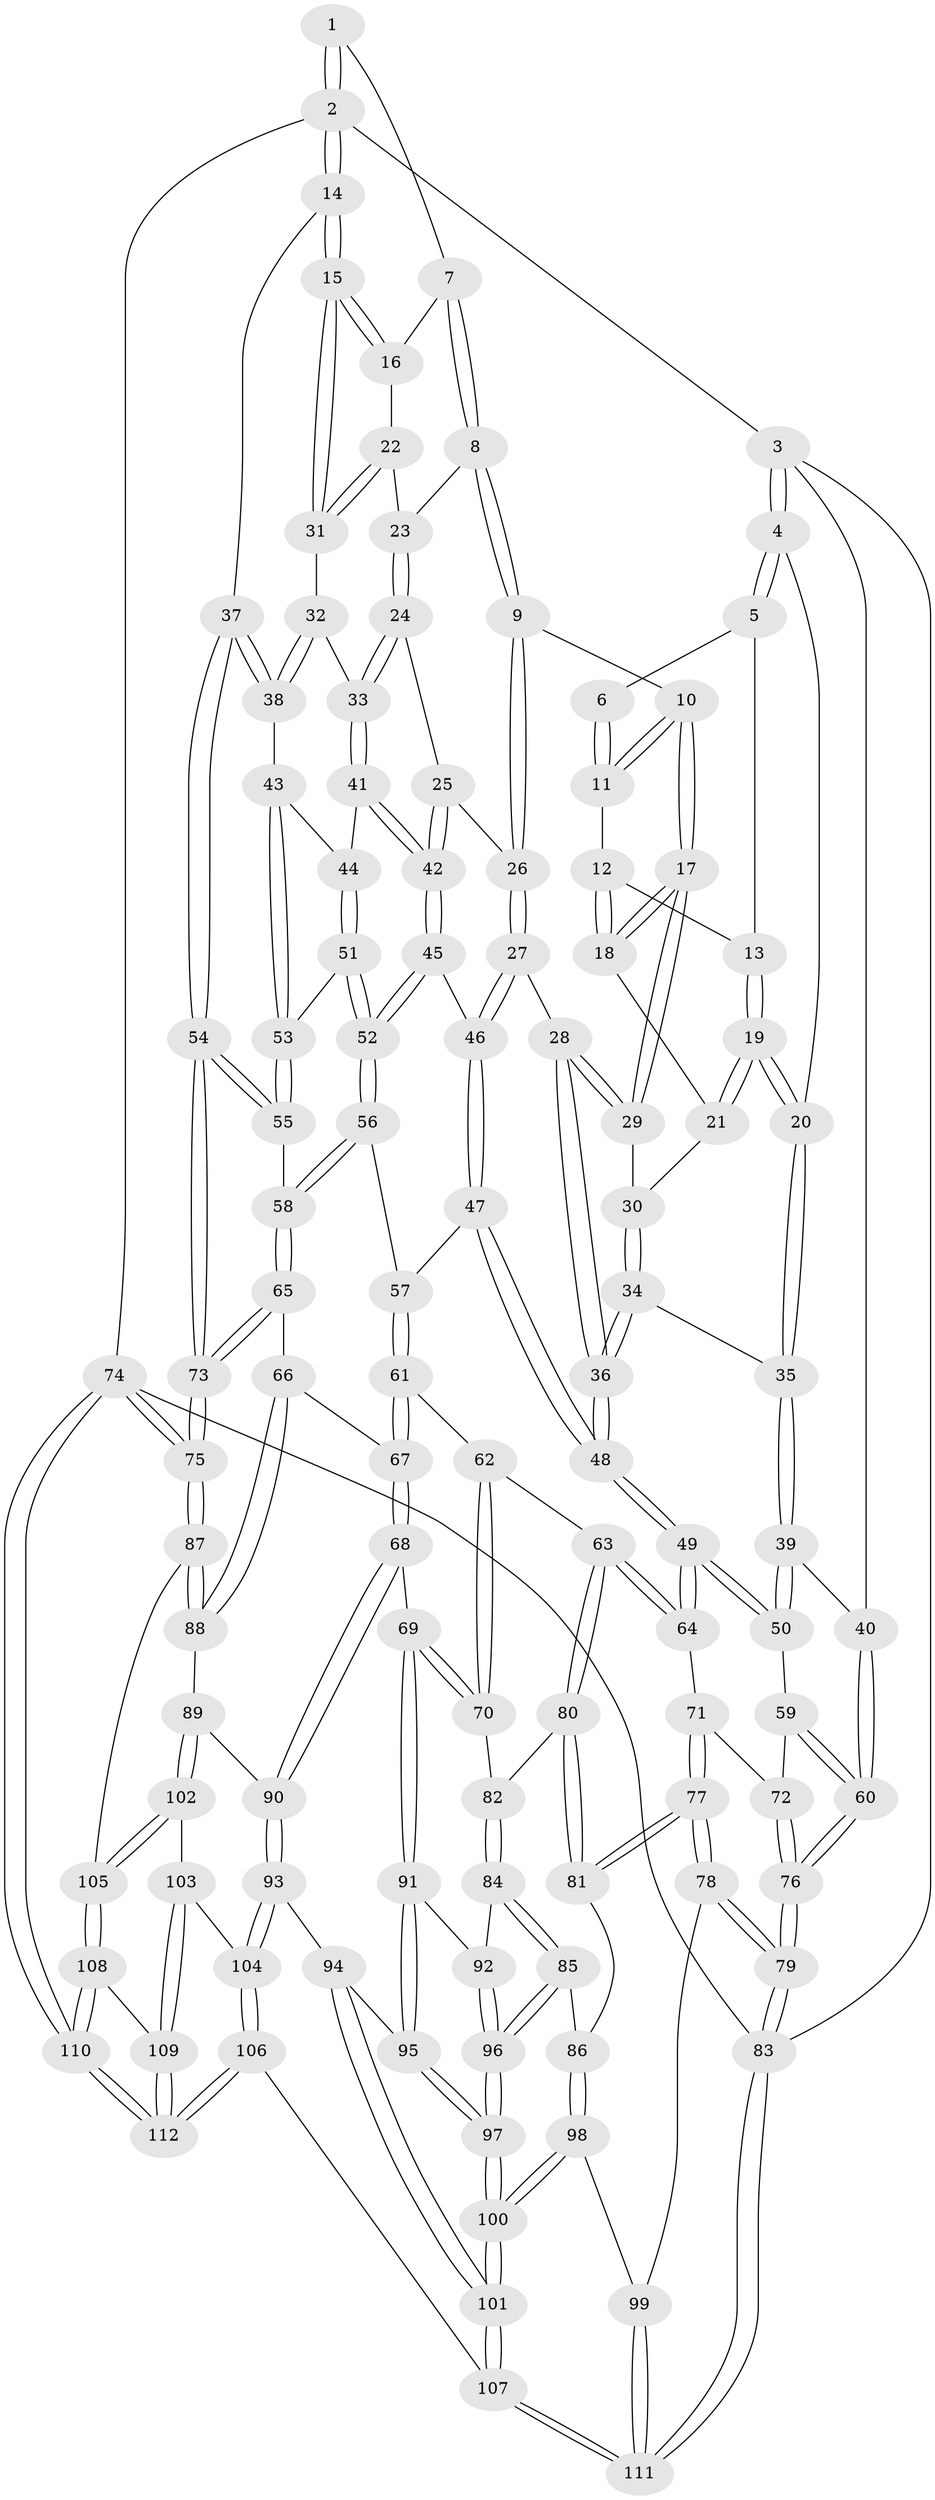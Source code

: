 // Generated by graph-tools (version 1.1) at 2025/38/03/09/25 02:38:35]
// undirected, 112 vertices, 277 edges
graph export_dot {
graph [start="1"]
  node [color=gray90,style=filled];
  1 [pos="+0.7268777450885808+0"];
  2 [pos="+1+0"];
  3 [pos="+0+0"];
  4 [pos="+0+0"];
  5 [pos="+0.21632898630296832+0"];
  6 [pos="+0.3593857719930494+0"];
  7 [pos="+0.7106091980889852+0"];
  8 [pos="+0.6476173705434982+0.07939703719184858"];
  9 [pos="+0.49461685785725246+0.09894247540396695"];
  10 [pos="+0.45740196940059874+0.06748136011823544"];
  11 [pos="+0.4149822246746971+0"];
  12 [pos="+0.3170891408304549+0.11451414939581456"];
  13 [pos="+0.23896110912631066+0.10088351833048328"];
  14 [pos="+1+0.22820248700674498"];
  15 [pos="+0.9828768062602368+0.18325695835545394"];
  16 [pos="+0.8180692191031577+0.10242887297971068"];
  17 [pos="+0.3740890544324248+0.1723695472544182"];
  18 [pos="+0.31694052309834814+0.134123378610923"];
  19 [pos="+0.21225101643993366+0.18012178727089811"];
  20 [pos="+0.18695604053948706+0.20323325951380938"];
  21 [pos="+0.28338937000885+0.17411680010687525"];
  22 [pos="+0.7257040095338266+0.1670670240898867"];
  23 [pos="+0.6575325276020193+0.11186926914795745"];
  24 [pos="+0.6181008087788206+0.2371652326865769"];
  25 [pos="+0.5595947689325447+0.2503674288119854"];
  26 [pos="+0.5151052295309186+0.24610520168268268"];
  27 [pos="+0.5041349044049485+0.25724756479128785"];
  28 [pos="+0.37284877545510287+0.23424589228829334"];
  29 [pos="+0.36243999574312946+0.21612678579471906"];
  30 [pos="+0.3482707386626706+0.21355843460371665"];
  31 [pos="+0.7398083013885334+0.218183135466654"];
  32 [pos="+0.7379640641275977+0.22137219850318543"];
  33 [pos="+0.6865095077867758+0.27000255111483934"];
  34 [pos="+0.21128401621797238+0.27501894868786575"];
  35 [pos="+0.16321867541879392+0.2513985711060137"];
  36 [pos="+0.31871053002093774+0.35712020351761503"];
  37 [pos="+1+0.3106462308026411"];
  38 [pos="+0.8375067804072484+0.3421726079380105"];
  39 [pos="+0.09643067132559478+0.279245451732973"];
  40 [pos="+0+0.1950952721430658"];
  41 [pos="+0.6966358894153523+0.30979136086039727"];
  42 [pos="+0.6276465964023868+0.3825916380645156"];
  43 [pos="+0.7794154767999719+0.3593538646948975"];
  44 [pos="+0.7621123976692057+0.35156340506239275"];
  45 [pos="+0.6176507384011722+0.41146281133130347"];
  46 [pos="+0.47031148141225326+0.38129148806640584"];
  47 [pos="+0.43474908276240243+0.41265653163828375"];
  48 [pos="+0.3623185689264415+0.4555137630391717"];
  49 [pos="+0.3580831045240354+0.4661430474747702"];
  50 [pos="+0.1433057201018804+0.46740870200550694"];
  51 [pos="+0.6570882018452747+0.42070047186376713"];
  52 [pos="+0.6217877856967368+0.419294281709117"];
  53 [pos="+0.749486432327782+0.44255024406088894"];
  54 [pos="+1+0.4543250654119077"];
  55 [pos="+0.7553986992728786+0.46899022881948965"];
  56 [pos="+0.6208066844508542+0.4880126014689812"];
  57 [pos="+0.5940123240148971+0.5171122202191977"];
  58 [pos="+0.7357738430538574+0.5346323554208307"];
  59 [pos="+0.1303083796869293+0.4843580832833613"];
  60 [pos="+0+0.5622114326352494"];
  61 [pos="+0.5933699714352434+0.518556801777584"];
  62 [pos="+0.5861267850566743+0.5222185802264501"];
  63 [pos="+0.40139037734964206+0.5900452210143455"];
  64 [pos="+0.36315523094900476+0.49246982418168145"];
  65 [pos="+0.7557088450747308+0.5870185064926259"];
  66 [pos="+0.7053756307170016+0.6784387783549386"];
  67 [pos="+0.6507532929935856+0.688320520800173"];
  68 [pos="+0.6352122086223154+0.6975165500539543"];
  69 [pos="+0.5269475913698888+0.7039523009847269"];
  70 [pos="+0.513840465094871+0.6971524655122747"];
  71 [pos="+0.1638262668563271+0.6298278397100097"];
  72 [pos="+0.16025360437104796+0.6255337837400502"];
  73 [pos="+1+0.5327667803683062"];
  74 [pos="+1+1"];
  75 [pos="+1+0.717731297643525"];
  76 [pos="+0+0.6341128799615251"];
  77 [pos="+0.20992367419019242+0.752854927192674"];
  78 [pos="+0.20140106720532064+0.7661262226072176"];
  79 [pos="+0+0.9348886812871866"];
  80 [pos="+0.4059309223104958+0.6433525281213383"];
  81 [pos="+0.31296692415461874+0.7120437405135546"];
  82 [pos="+0.4288784312386539+0.659618952519789"];
  83 [pos="+0+1"];
  84 [pos="+0.425342940004678+0.788970122226589"];
  85 [pos="+0.3899864211772062+0.8449413325942328"];
  86 [pos="+0.37955283755195035+0.8419538218386066"];
  87 [pos="+0.9052388912306271+0.8086902392951266"];
  88 [pos="+0.7966651802810998+0.7585444546621075"];
  89 [pos="+0.6978709781378262+0.8559055416589725"];
  90 [pos="+0.6398911666042305+0.7905198325504137"];
  91 [pos="+0.5206059394589224+0.7797471820101625"];
  92 [pos="+0.4508952038388099+0.8333196899821006"];
  93 [pos="+0.6023806506875746+0.8618735412332592"];
  94 [pos="+0.5738529536390797+0.8560016397131818"];
  95 [pos="+0.5290866120748032+0.8208220114174017"];
  96 [pos="+0.4366264331752066+0.8850726695481663"];
  97 [pos="+0.4581929355754731+0.9351604366267433"];
  98 [pos="+0.2948696253765276+0.898473963297705"];
  99 [pos="+0.2690574164590548+0.9008513218235128"];
  100 [pos="+0.459019459365633+0.949017676246885"];
  101 [pos="+0.47325496148022317+0.9812908296230651"];
  102 [pos="+0.6976726181329834+0.8714482238516945"];
  103 [pos="+0.6946111905816523+0.8860325948472896"];
  104 [pos="+0.6376600650096348+0.9330672457538763"];
  105 [pos="+0.8872665766565946+0.8397117648555367"];
  106 [pos="+0.5724233663729015+1"];
  107 [pos="+0.5314309571538711+1"];
  108 [pos="+0.8680625476298061+0.8785678997746749"];
  109 [pos="+0.8221537567735732+0.9440424086045031"];
  110 [pos="+1+1"];
  111 [pos="+0.18198746765373988+1"];
  112 [pos="+0.7328839435317499+1"];
  1 -- 2;
  1 -- 2;
  1 -- 7;
  2 -- 3;
  2 -- 14;
  2 -- 14;
  2 -- 74;
  3 -- 4;
  3 -- 4;
  3 -- 40;
  3 -- 83;
  4 -- 5;
  4 -- 5;
  4 -- 20;
  5 -- 6;
  5 -- 13;
  6 -- 11;
  6 -- 11;
  7 -- 8;
  7 -- 8;
  7 -- 16;
  8 -- 9;
  8 -- 9;
  8 -- 23;
  9 -- 10;
  9 -- 26;
  9 -- 26;
  10 -- 11;
  10 -- 11;
  10 -- 17;
  10 -- 17;
  11 -- 12;
  12 -- 13;
  12 -- 18;
  12 -- 18;
  13 -- 19;
  13 -- 19;
  14 -- 15;
  14 -- 15;
  14 -- 37;
  15 -- 16;
  15 -- 16;
  15 -- 31;
  15 -- 31;
  16 -- 22;
  17 -- 18;
  17 -- 18;
  17 -- 29;
  17 -- 29;
  18 -- 21;
  19 -- 20;
  19 -- 20;
  19 -- 21;
  19 -- 21;
  20 -- 35;
  20 -- 35;
  21 -- 30;
  22 -- 23;
  22 -- 31;
  22 -- 31;
  23 -- 24;
  23 -- 24;
  24 -- 25;
  24 -- 33;
  24 -- 33;
  25 -- 26;
  25 -- 42;
  25 -- 42;
  26 -- 27;
  26 -- 27;
  27 -- 28;
  27 -- 46;
  27 -- 46;
  28 -- 29;
  28 -- 29;
  28 -- 36;
  28 -- 36;
  29 -- 30;
  30 -- 34;
  30 -- 34;
  31 -- 32;
  32 -- 33;
  32 -- 38;
  32 -- 38;
  33 -- 41;
  33 -- 41;
  34 -- 35;
  34 -- 36;
  34 -- 36;
  35 -- 39;
  35 -- 39;
  36 -- 48;
  36 -- 48;
  37 -- 38;
  37 -- 38;
  37 -- 54;
  37 -- 54;
  38 -- 43;
  39 -- 40;
  39 -- 50;
  39 -- 50;
  40 -- 60;
  40 -- 60;
  41 -- 42;
  41 -- 42;
  41 -- 44;
  42 -- 45;
  42 -- 45;
  43 -- 44;
  43 -- 53;
  43 -- 53;
  44 -- 51;
  44 -- 51;
  45 -- 46;
  45 -- 52;
  45 -- 52;
  46 -- 47;
  46 -- 47;
  47 -- 48;
  47 -- 48;
  47 -- 57;
  48 -- 49;
  48 -- 49;
  49 -- 50;
  49 -- 50;
  49 -- 64;
  49 -- 64;
  50 -- 59;
  51 -- 52;
  51 -- 52;
  51 -- 53;
  52 -- 56;
  52 -- 56;
  53 -- 55;
  53 -- 55;
  54 -- 55;
  54 -- 55;
  54 -- 73;
  54 -- 73;
  55 -- 58;
  56 -- 57;
  56 -- 58;
  56 -- 58;
  57 -- 61;
  57 -- 61;
  58 -- 65;
  58 -- 65;
  59 -- 60;
  59 -- 60;
  59 -- 72;
  60 -- 76;
  60 -- 76;
  61 -- 62;
  61 -- 67;
  61 -- 67;
  62 -- 63;
  62 -- 70;
  62 -- 70;
  63 -- 64;
  63 -- 64;
  63 -- 80;
  63 -- 80;
  64 -- 71;
  65 -- 66;
  65 -- 73;
  65 -- 73;
  66 -- 67;
  66 -- 88;
  66 -- 88;
  67 -- 68;
  67 -- 68;
  68 -- 69;
  68 -- 90;
  68 -- 90;
  69 -- 70;
  69 -- 70;
  69 -- 91;
  69 -- 91;
  70 -- 82;
  71 -- 72;
  71 -- 77;
  71 -- 77;
  72 -- 76;
  72 -- 76;
  73 -- 75;
  73 -- 75;
  74 -- 75;
  74 -- 75;
  74 -- 110;
  74 -- 110;
  74 -- 83;
  75 -- 87;
  75 -- 87;
  76 -- 79;
  76 -- 79;
  77 -- 78;
  77 -- 78;
  77 -- 81;
  77 -- 81;
  78 -- 79;
  78 -- 79;
  78 -- 99;
  79 -- 83;
  79 -- 83;
  80 -- 81;
  80 -- 81;
  80 -- 82;
  81 -- 86;
  82 -- 84;
  82 -- 84;
  83 -- 111;
  83 -- 111;
  84 -- 85;
  84 -- 85;
  84 -- 92;
  85 -- 86;
  85 -- 96;
  85 -- 96;
  86 -- 98;
  86 -- 98;
  87 -- 88;
  87 -- 88;
  87 -- 105;
  88 -- 89;
  89 -- 90;
  89 -- 102;
  89 -- 102;
  90 -- 93;
  90 -- 93;
  91 -- 92;
  91 -- 95;
  91 -- 95;
  92 -- 96;
  92 -- 96;
  93 -- 94;
  93 -- 104;
  93 -- 104;
  94 -- 95;
  94 -- 101;
  94 -- 101;
  95 -- 97;
  95 -- 97;
  96 -- 97;
  96 -- 97;
  97 -- 100;
  97 -- 100;
  98 -- 99;
  98 -- 100;
  98 -- 100;
  99 -- 111;
  99 -- 111;
  100 -- 101;
  100 -- 101;
  101 -- 107;
  101 -- 107;
  102 -- 103;
  102 -- 105;
  102 -- 105;
  103 -- 104;
  103 -- 109;
  103 -- 109;
  104 -- 106;
  104 -- 106;
  105 -- 108;
  105 -- 108;
  106 -- 107;
  106 -- 112;
  106 -- 112;
  107 -- 111;
  107 -- 111;
  108 -- 109;
  108 -- 110;
  108 -- 110;
  109 -- 112;
  109 -- 112;
  110 -- 112;
  110 -- 112;
}
